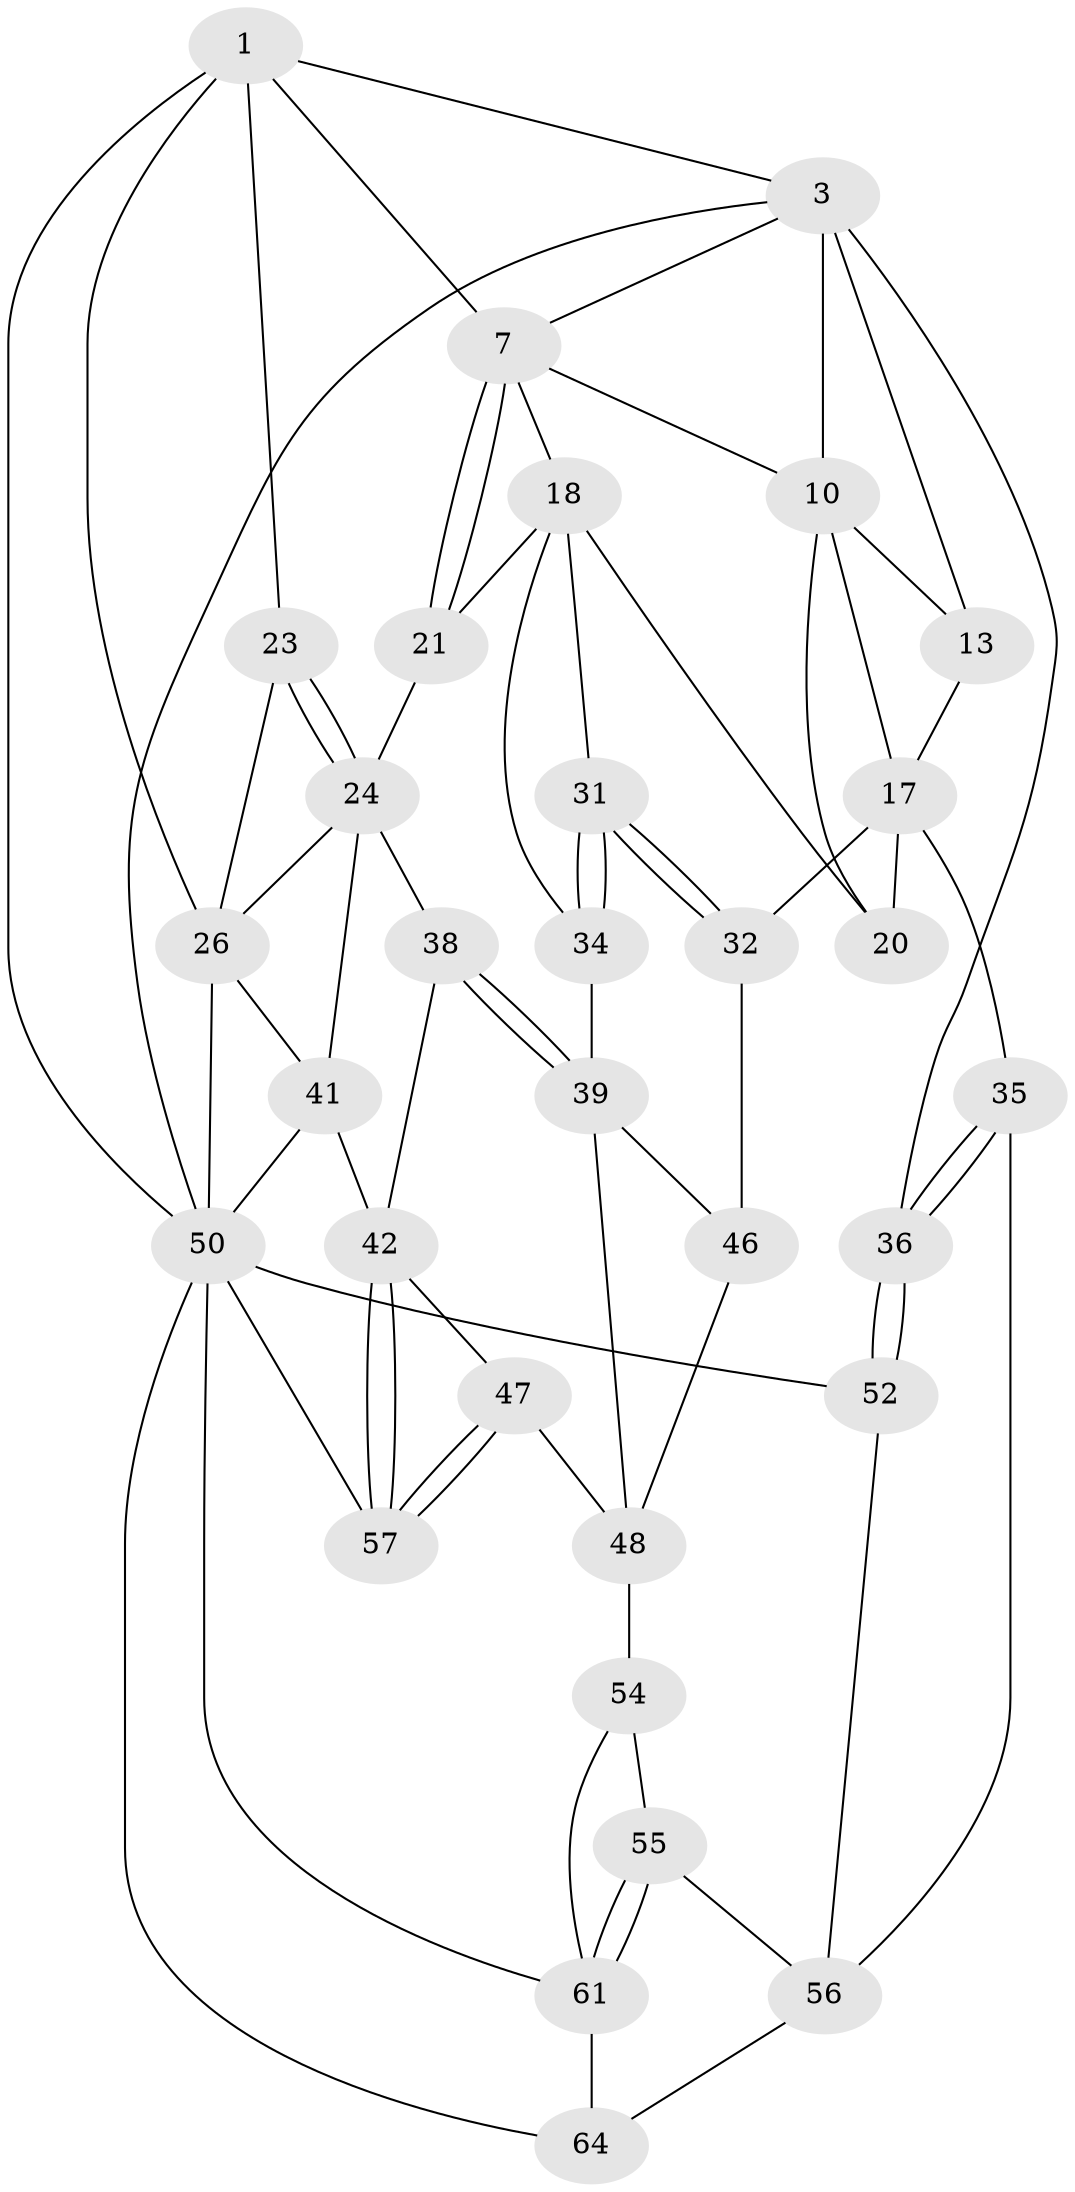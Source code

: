 // original degree distribution, {3: 0.03125, 5: 0.53125, 4: 0.234375, 6: 0.203125}
// Generated by graph-tools (version 1.1) at 2025/16/03/09/25 04:16:56]
// undirected, 32 vertices, 72 edges
graph export_dot {
graph [start="1"]
  node [color=gray90,style=filled];
  1 [pos="+0.937209311017913+0",super="+2+6"];
  3 [pos="+0+0",super="+15+4"];
  7 [pos="+0.6264197389536503+0.18088786924125902",super="+8"];
  10 [pos="+0.2922367782942749+0.16893271110215577",super="+11+16"];
  13 [pos="+0.08388133651017579+0.23523912093092458",super="+14"];
  17 [pos="+0.18772145811812532+0.3755335325159481",super="+30"];
  18 [pos="+0.41432046692984803+0.3548694628433172",super="+22+19"];
  20 [pos="+0.35439069499935166+0.371300156087292"];
  21 [pos="+0.5500567598064555+0.4398785202133178"];
  23 [pos="+0.7300082443619799+0.2216936722235029"];
  24 [pos="+0.703516462502533+0.4451733810613099",super="+25+29"];
  26 [pos="+1+0.011211528635304842",super="+27+37"];
  31 [pos="+0.3005782301013133+0.5599203885454711"];
  32 [pos="+0.2781657794366781+0.5795943105606786"];
  34 [pos="+0.4807308625061254+0.46631985656425756"];
  35 [pos="+0.06830001775998663+0.6614163541755126"];
  36 [pos="+0+0.6353505533718781"];
  38 [pos="+0.6472830355375684+0.5739660782683997"];
  39 [pos="+0.5305553848555844+0.6237571612867568",super="+40"];
  41 [pos="+0.8156753853644783+0.6425914822334875",super="+45"];
  42 [pos="+0.7667178864940479+0.6587914003674777",super="+43"];
  46 [pos="+0.31068569371372173+0.6018849794989792"];
  47 [pos="+0.6142402500592169+0.7272186031756285"];
  48 [pos="+0.5094982313024526+0.7088684305297931",super="+49"];
  50 [pos="+1+1",super="+53+58"];
  52 [pos="+0+0.7837894860070426"];
  54 [pos="+0.3580958011535693+0.7529710956107529",super="+60"];
  55 [pos="+0.28364042818080865+0.751339450879294"];
  56 [pos="+0.11056245891360036+0.7267708272990943",super="+63"];
  57 [pos="+0.7071859925388044+0.7924891704794144"];
  61 [pos="+0.44241654857439006+0.9516721506713494",super="+62"];
  64 [pos="+0.3186271806807591+1"];
  1 -- 26;
  1 -- 3;
  1 -- 50;
  1 -- 7;
  1 -- 23;
  3 -- 50;
  3 -- 36;
  3 -- 10;
  3 -- 13 [weight=2];
  3 -- 7;
  7 -- 21;
  7 -- 21;
  7 -- 10;
  7 -- 18;
  10 -- 13;
  10 -- 17;
  10 -- 20;
  13 -- 17;
  17 -- 32;
  17 -- 35;
  17 -- 20;
  18 -- 34;
  18 -- 21;
  18 -- 20;
  18 -- 31;
  21 -- 24;
  23 -- 24;
  23 -- 24;
  23 -- 26;
  24 -- 38;
  24 -- 41;
  24 -- 26;
  26 -- 41;
  26 -- 50;
  31 -- 32;
  31 -- 32;
  31 -- 34;
  31 -- 34;
  32 -- 46;
  34 -- 39;
  35 -- 36;
  35 -- 36;
  35 -- 56;
  36 -- 52;
  36 -- 52;
  38 -- 39;
  38 -- 39;
  38 -- 42;
  39 -- 48;
  39 -- 46;
  41 -- 42;
  41 -- 50;
  42 -- 57;
  42 -- 57;
  42 -- 47;
  46 -- 48;
  47 -- 48;
  47 -- 57;
  47 -- 57;
  48 -- 54 [weight=2];
  50 -- 64;
  50 -- 52;
  50 -- 57;
  50 -- 61;
  52 -- 56;
  54 -- 55;
  54 -- 61;
  55 -- 56;
  55 -- 61;
  55 -- 61;
  56 -- 64;
  61 -- 64;
}
